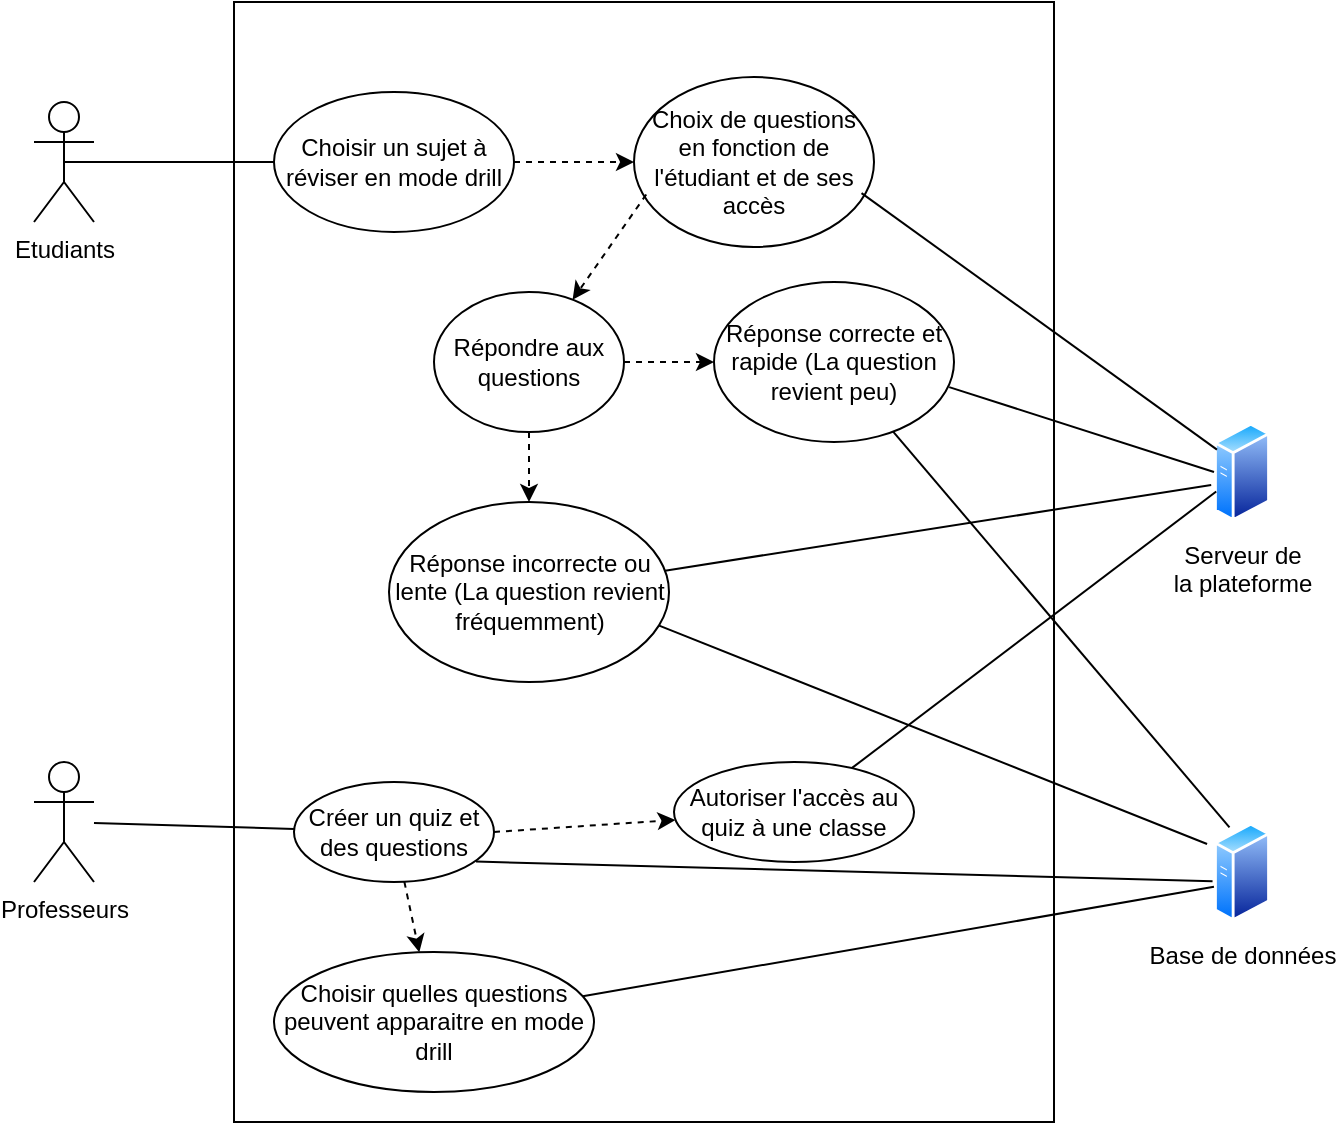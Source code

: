 <mxfile version="21.3.4" type="device">
  <diagram name="Page-1" id="jfB7bmBmagUAC8qcxTHc">
    <mxGraphModel dx="989" dy="524" grid="1" gridSize="10" guides="1" tooltips="1" connect="1" arrows="1" fold="1" page="1" pageScale="1" pageWidth="827" pageHeight="1169" math="0" shadow="0">
      <root>
        <mxCell id="0" />
        <mxCell id="1" parent="0" />
        <mxCell id="1m0YfFhEE0MrF560dtB8-2" value="" style="rounded=0;whiteSpace=wrap;html=1;" vertex="1" parent="1">
          <mxGeometry x="190" y="40" width="410" height="560" as="geometry" />
        </mxCell>
        <mxCell id="1m0YfFhEE0MrF560dtB8-3" value="Etudiants" style="shape=umlActor;verticalLabelPosition=bottom;verticalAlign=top;html=1;outlineConnect=0;" vertex="1" parent="1">
          <mxGeometry x="90" y="90" width="30" height="60" as="geometry" />
        </mxCell>
        <mxCell id="1m0YfFhEE0MrF560dtB8-4" value="Professeurs&lt;br&gt;" style="shape=umlActor;verticalLabelPosition=bottom;verticalAlign=top;html=1;outlineConnect=0;" vertex="1" parent="1">
          <mxGeometry x="90" y="420" width="30" height="60" as="geometry" />
        </mxCell>
        <mxCell id="1m0YfFhEE0MrF560dtB8-6" value="Serveur de &lt;br&gt;la plateforme" style="image;aspect=fixed;perimeter=ellipsePerimeter;html=1;align=center;shadow=0;dashed=0;spacingTop=3;image=img/lib/active_directory/generic_server.svg;" vertex="1" parent="1">
          <mxGeometry x="680" y="250" width="28.0" height="50" as="geometry" />
        </mxCell>
        <mxCell id="1m0YfFhEE0MrF560dtB8-7" value="Choisir un sujet à réviser en mode drill" style="ellipse;whiteSpace=wrap;html=1;" vertex="1" parent="1">
          <mxGeometry x="210" y="85" width="120" height="70" as="geometry" />
        </mxCell>
        <mxCell id="1m0YfFhEE0MrF560dtB8-8" value="Créer un quiz et des questions" style="ellipse;whiteSpace=wrap;html=1;" vertex="1" parent="1">
          <mxGeometry x="220" y="430" width="100" height="50" as="geometry" />
        </mxCell>
        <mxCell id="1m0YfFhEE0MrF560dtB8-9" value="Choisir quelles questions peuvent apparaitre en mode drill" style="ellipse;whiteSpace=wrap;html=1;" vertex="1" parent="1">
          <mxGeometry x="210" y="515" width="160" height="70" as="geometry" />
        </mxCell>
        <mxCell id="1m0YfFhEE0MrF560dtB8-10" value="Autoriser l&#39;accès au quiz à une classe" style="ellipse;whiteSpace=wrap;html=1;" vertex="1" parent="1">
          <mxGeometry x="410" y="420" width="120" height="50" as="geometry" />
        </mxCell>
        <mxCell id="1m0YfFhEE0MrF560dtB8-11" value="Choix de questions en fonction de l&#39;étudiant et de ses accès" style="ellipse;whiteSpace=wrap;html=1;" vertex="1" parent="1">
          <mxGeometry x="390" y="77.5" width="120" height="85" as="geometry" />
        </mxCell>
        <mxCell id="1m0YfFhEE0MrF560dtB8-12" value="Réponse correcte et rapide (La question revient peu)" style="ellipse;whiteSpace=wrap;html=1;" vertex="1" parent="1">
          <mxGeometry x="430" y="180" width="120" height="80" as="geometry" />
        </mxCell>
        <mxCell id="1m0YfFhEE0MrF560dtB8-13" value="Répondre aux questions" style="ellipse;whiteSpace=wrap;html=1;" vertex="1" parent="1">
          <mxGeometry x="290" y="185" width="95" height="70" as="geometry" />
        </mxCell>
        <mxCell id="1m0YfFhEE0MrF560dtB8-14" value="Réponse incorrecte ou lente (La question revient &lt;br&gt;fréquemment)" style="ellipse;whiteSpace=wrap;html=1;" vertex="1" parent="1">
          <mxGeometry x="267.5" y="290" width="140" height="90" as="geometry" />
        </mxCell>
        <mxCell id="1m0YfFhEE0MrF560dtB8-15" value="" style="endArrow=none;html=1;rounded=0;" edge="1" parent="1" source="1m0YfFhEE0MrF560dtB8-6" target="1m0YfFhEE0MrF560dtB8-10">
          <mxGeometry width="50" height="50" relative="1" as="geometry">
            <mxPoint x="690" y="275" as="sourcePoint" />
            <mxPoint x="440" y="260" as="targetPoint" />
          </mxGeometry>
        </mxCell>
        <mxCell id="1m0YfFhEE0MrF560dtB8-16" value="" style="endArrow=none;html=1;rounded=0;" edge="1" parent="1" source="1m0YfFhEE0MrF560dtB8-4" target="1m0YfFhEE0MrF560dtB8-8">
          <mxGeometry width="50" height="50" relative="1" as="geometry">
            <mxPoint x="390" y="380" as="sourcePoint" />
            <mxPoint x="440" y="330" as="targetPoint" />
          </mxGeometry>
        </mxCell>
        <mxCell id="1m0YfFhEE0MrF560dtB8-17" value="" style="endArrow=none;html=1;rounded=0;exitX=0.5;exitY=0.5;exitDx=0;exitDy=0;exitPerimeter=0;" edge="1" parent="1" source="1m0YfFhEE0MrF560dtB8-3" target="1m0YfFhEE0MrF560dtB8-7">
          <mxGeometry width="50" height="50" relative="1" as="geometry">
            <mxPoint x="390" y="380" as="sourcePoint" />
            <mxPoint x="440" y="330" as="targetPoint" />
          </mxGeometry>
        </mxCell>
        <mxCell id="1m0YfFhEE0MrF560dtB8-18" value="" style="html=1;labelBackgroundColor=#ffffff;startArrow=none;startFill=0;startSize=6;endArrow=classic;endFill=1;endSize=6;jettySize=auto;orthogonalLoop=1;strokeWidth=1;dashed=1;fontSize=14;rounded=0;" edge="1" parent="1" source="1m0YfFhEE0MrF560dtB8-8" target="1m0YfFhEE0MrF560dtB8-9">
          <mxGeometry width="60" height="60" relative="1" as="geometry">
            <mxPoint x="380" y="450" as="sourcePoint" />
            <mxPoint x="440" y="390" as="targetPoint" />
          </mxGeometry>
        </mxCell>
        <mxCell id="1m0YfFhEE0MrF560dtB8-19" value="" style="html=1;labelBackgroundColor=#ffffff;startArrow=none;startFill=0;startSize=6;endArrow=classic;endFill=1;endSize=6;jettySize=auto;orthogonalLoop=1;strokeWidth=1;dashed=1;fontSize=14;rounded=0;exitX=1;exitY=0.5;exitDx=0;exitDy=0;" edge="1" parent="1" source="1m0YfFhEE0MrF560dtB8-8" target="1m0YfFhEE0MrF560dtB8-10">
          <mxGeometry width="60" height="60" relative="1" as="geometry">
            <mxPoint x="285" y="490" as="sourcePoint" />
            <mxPoint x="293" y="525" as="targetPoint" />
          </mxGeometry>
        </mxCell>
        <mxCell id="1m0YfFhEE0MrF560dtB8-20" value="" style="endArrow=none;html=1;rounded=0;exitX=0.948;exitY=0.683;exitDx=0;exitDy=0;exitPerimeter=0;entryX=0;entryY=0.25;entryDx=0;entryDy=0;" edge="1" parent="1" source="1m0YfFhEE0MrF560dtB8-11" target="1m0YfFhEE0MrF560dtB8-6">
          <mxGeometry width="50" height="50" relative="1" as="geometry">
            <mxPoint x="390" y="310" as="sourcePoint" />
            <mxPoint x="660" y="250" as="targetPoint" />
          </mxGeometry>
        </mxCell>
        <mxCell id="1m0YfFhEE0MrF560dtB8-21" value="" style="html=1;labelBackgroundColor=#ffffff;startArrow=none;startFill=0;startSize=6;endArrow=classic;endFill=1;endSize=6;jettySize=auto;orthogonalLoop=1;strokeWidth=1;dashed=1;fontSize=14;rounded=0;exitX=1;exitY=0.5;exitDx=0;exitDy=0;entryX=0;entryY=0.5;entryDx=0;entryDy=0;" edge="1" parent="1" target="1m0YfFhEE0MrF560dtB8-11">
          <mxGeometry width="60" height="60" relative="1" as="geometry">
            <mxPoint x="330" y="120" as="sourcePoint" />
            <mxPoint x="411" y="126" as="targetPoint" />
          </mxGeometry>
        </mxCell>
        <mxCell id="1m0YfFhEE0MrF560dtB8-22" value="" style="html=1;labelBackgroundColor=#ffffff;startArrow=none;startFill=0;startSize=6;endArrow=classic;endFill=1;endSize=6;jettySize=auto;orthogonalLoop=1;strokeWidth=1;dashed=1;fontSize=14;rounded=0;exitX=0.051;exitY=0.691;exitDx=0;exitDy=0;exitPerimeter=0;" edge="1" parent="1" source="1m0YfFhEE0MrF560dtB8-11" target="1m0YfFhEE0MrF560dtB8-13">
          <mxGeometry width="60" height="60" relative="1" as="geometry">
            <mxPoint x="340" y="130" as="sourcePoint" />
            <mxPoint x="430" y="133" as="targetPoint" />
          </mxGeometry>
        </mxCell>
        <mxCell id="1m0YfFhEE0MrF560dtB8-23" value="" style="html=1;labelBackgroundColor=#ffffff;startArrow=none;startFill=0;startSize=6;endArrow=classic;endFill=1;endSize=6;jettySize=auto;orthogonalLoop=1;strokeWidth=1;dashed=1;fontSize=14;rounded=0;entryX=0.5;entryY=0;entryDx=0;entryDy=0;" edge="1" parent="1" source="1m0YfFhEE0MrF560dtB8-13" target="1m0YfFhEE0MrF560dtB8-14">
          <mxGeometry width="60" height="60" relative="1" as="geometry">
            <mxPoint x="436" y="149" as="sourcePoint" />
            <mxPoint x="378" y="198" as="targetPoint" />
          </mxGeometry>
        </mxCell>
        <mxCell id="1m0YfFhEE0MrF560dtB8-24" value="" style="html=1;labelBackgroundColor=#ffffff;startArrow=none;startFill=0;startSize=6;endArrow=classic;endFill=1;endSize=6;jettySize=auto;orthogonalLoop=1;strokeWidth=1;dashed=1;fontSize=14;rounded=0;entryX=0;entryY=0.5;entryDx=0;entryDy=0;exitX=1;exitY=0.5;exitDx=0;exitDy=0;" edge="1" parent="1" source="1m0YfFhEE0MrF560dtB8-13" target="1m0YfFhEE0MrF560dtB8-12">
          <mxGeometry width="60" height="60" relative="1" as="geometry">
            <mxPoint x="348" y="260" as="sourcePoint" />
            <mxPoint x="350" y="300" as="targetPoint" />
          </mxGeometry>
        </mxCell>
        <mxCell id="1m0YfFhEE0MrF560dtB8-25" value="" style="endArrow=none;html=1;rounded=0;entryX=-0.05;entryY=0.63;entryDx=0;entryDy=0;entryPerimeter=0;" edge="1" parent="1" source="1m0YfFhEE0MrF560dtB8-14" target="1m0YfFhEE0MrF560dtB8-6">
          <mxGeometry width="50" height="50" relative="1" as="geometry">
            <mxPoint x="544" y="148" as="sourcePoint" />
            <mxPoint x="670" y="270" as="targetPoint" />
          </mxGeometry>
        </mxCell>
        <mxCell id="1m0YfFhEE0MrF560dtB8-26" value="" style="endArrow=none;html=1;rounded=0;entryX=0;entryY=0.5;entryDx=0;entryDy=0;exitX=0.98;exitY=0.657;exitDx=0;exitDy=0;exitPerimeter=0;" edge="1" parent="1" source="1m0YfFhEE0MrF560dtB8-12" target="1m0YfFhEE0MrF560dtB8-6">
          <mxGeometry width="50" height="50" relative="1" as="geometry">
            <mxPoint x="390" y="310" as="sourcePoint" />
            <mxPoint x="440" y="260" as="targetPoint" />
          </mxGeometry>
        </mxCell>
        <mxCell id="1m0YfFhEE0MrF560dtB8-27" value="Base de données" style="image;aspect=fixed;perimeter=ellipsePerimeter;html=1;align=center;shadow=0;dashed=0;spacingTop=3;image=img/lib/active_directory/generic_server.svg;" vertex="1" parent="1">
          <mxGeometry x="680" y="450" width="28.0" height="50" as="geometry" />
        </mxCell>
        <mxCell id="1m0YfFhEE0MrF560dtB8-28" value="" style="endArrow=none;html=1;rounded=0;exitX=0.91;exitY=0.796;exitDx=0;exitDy=0;exitPerimeter=0;entryX=-0.026;entryY=0.592;entryDx=0;entryDy=0;entryPerimeter=0;" edge="1" parent="1" source="1m0YfFhEE0MrF560dtB8-8" target="1m0YfFhEE0MrF560dtB8-27">
          <mxGeometry width="50" height="50" relative="1" as="geometry">
            <mxPoint x="390" y="450" as="sourcePoint" />
            <mxPoint x="440" y="400" as="targetPoint" />
          </mxGeometry>
        </mxCell>
        <mxCell id="1m0YfFhEE0MrF560dtB8-29" value="" style="endArrow=none;html=1;rounded=0;entryX=-0.001;entryY=0.648;entryDx=0;entryDy=0;entryPerimeter=0;" edge="1" parent="1" source="1m0YfFhEE0MrF560dtB8-9" target="1m0YfFhEE0MrF560dtB8-27">
          <mxGeometry width="50" height="50" relative="1" as="geometry">
            <mxPoint x="321" y="480" as="sourcePoint" />
            <mxPoint x="689" y="505" as="targetPoint" />
          </mxGeometry>
        </mxCell>
        <mxCell id="1m0YfFhEE0MrF560dtB8-30" value="" style="endArrow=none;html=1;rounded=0;entryX=-0.124;entryY=0.22;entryDx=0;entryDy=0;entryPerimeter=0;exitX=0.965;exitY=0.687;exitDx=0;exitDy=0;exitPerimeter=0;" edge="1" parent="1" source="1m0YfFhEE0MrF560dtB8-14" target="1m0YfFhEE0MrF560dtB8-27">
          <mxGeometry width="50" height="50" relative="1" as="geometry">
            <mxPoint x="390" y="310" as="sourcePoint" />
            <mxPoint x="440" y="260" as="targetPoint" />
          </mxGeometry>
        </mxCell>
        <mxCell id="1m0YfFhEE0MrF560dtB8-31" value="" style="endArrow=none;html=1;rounded=0;exitX=0.25;exitY=0;exitDx=0;exitDy=0;" edge="1" parent="1" source="1m0YfFhEE0MrF560dtB8-27" target="1m0YfFhEE0MrF560dtB8-12">
          <mxGeometry width="50" height="50" relative="1" as="geometry">
            <mxPoint x="390" y="310" as="sourcePoint" />
            <mxPoint x="440" y="260" as="targetPoint" />
          </mxGeometry>
        </mxCell>
      </root>
    </mxGraphModel>
  </diagram>
</mxfile>
